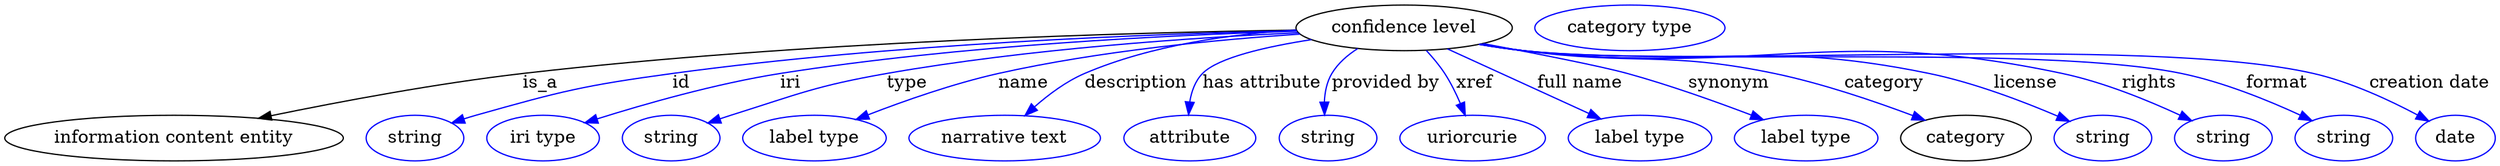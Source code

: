 digraph {
	graph [bb="0,0,1961.4,123"];
	node [label="\N"];
	"confidence level"	[height=0.5,
		label="confidence level",
		pos="1101.2,105",
		width=2.3651];
	"information content entity"	[height=0.5,
		pos="133.24,18",
		width=3.7011];
	"confidence level" -> "information content entity"	[label=is_a,
		lp="423.24,61.5",
		pos="e,200.09,33.602 1016.3,103.22 885.44,101.22 627.03,94.129 409.24,69 341.5,61.184 265.28,46.958 210.13,35.673"];
	id	[color=blue,
		height=0.5,
		label=string,
		pos="323.24,18",
		width=1.0652];
	"confidence level" -> id	[color=blue,
		label=id,
		lp="534.24,61.5",
		pos="e,352.23,29.96 1016.7,102.74 904.45,100.18 700.12,92.427 527.24,69 457.01,59.484 439.45,55.205 371.24,36 368.13,35.126 364.94,34.155 \
361.74,33.133",
		style=solid];
	iri	[color=blue,
		height=0.5,
		label="iri type",
		pos="424.24,18",
		width=1.2277];
	"confidence level" -> iri	[color=blue,
		label=iri,
		lp="621.24,61.5",
		pos="e,457.59,30.063 1017,102.25 919.33,99.235 753.79,91.059 613.24,69 562.3,61.005 505.25,44.89 467.29,33.109",
		style=solid];
	type	[color=blue,
		height=0.5,
		label=string,
		pos="525.24,18",
		width=1.0652];
	"confidence level" -> type	[color=blue,
		label=type,
		lp="710.24,61.5",
		pos="e,554.37,29.809 1017.7,101.17 934.98,97.35 805.11,88.6 694.24,69 648.58,60.928 597.76,44.892 563.88,33.149",
		style=solid];
	name	[color=blue,
		height=0.5,
		label="label type",
		pos="638.24,18",
		width=1.5707];
	"confidence level" -> name	[color=blue,
		label=name,
		lp="802.24,61.5",
		pos="e,671.08,32.785 1019.1,100.08 954.19,95.758 861.59,86.889 782.24,69 747.25,61.112 708.95,47.564 680.65,36.558",
		style=solid];
	description	[color=blue,
		height=0.5,
		label="narrative text",
		pos="788.24,18",
		width=2.0943];
	"confidence level" -> description	[color=blue,
		label=description,
		lp="890.74,61.5",
		pos="e,803.95,35.757 1016.2,103.39 966.14,100.33 902.52,91.639 850.24,69 835.94,62.81 822.22,52.386 811.34,42.652",
		style=solid];
	"has attribute"	[color=blue,
		height=0.5,
		label=attribute,
		pos="933.24,18",
		width=1.4443];
	"confidence level" -> "has attribute"	[color=blue,
		label="has attribute",
		lp="989.24,61.5",
		pos="e,931.84,36.441 1027.7,95.752 992.07,90.235 954.39,81.628 942.24,69 936.48,63.012 933.74,54.658 932.58,46.492",
		style=solid];
	"provided by"	[color=blue,
		height=0.5,
		label=string,
		pos="1041.2,18",
		width=1.0652];
	"confidence level" -> "provided by"	[color=blue,
		label="provided by",
		lp="1086.7,61.5",
		pos="e,1038.5,36.367 1064.5,88.604 1056.6,83.534 1049.1,77.068 1044.2,69 1040.2,62.334 1038.7,54.228 1038.3,46.5",
		style=solid];
	xref	[color=blue,
		height=0.5,
		label=uriorcurie,
		pos="1155.2,18",
		width=1.5887];
	"confidence level" -> xref	[color=blue,
		label=xref,
		lp="1156.7,61.5",
		pos="e,1149.4,35.908 1118.7,87.125 1123.8,81.651 1129.1,75.346 1133.2,69 1138,61.737 1142.1,53.287 1145.5,45.422",
		style=solid];
	"full name"	[color=blue,
		height=0.5,
		label="label type",
		pos="1287.2,18",
		width=1.5707];
	"confidence level" -> "full name"	[color=blue,
		label="full name",
		lp="1239.7,61.5",
		pos="e,1256.1,33.22 1135.4,88.41 1166.8,74.058 1213.4,52.752 1246.7,37.535",
		style=solid];
	synonym	[color=blue,
		height=0.5,
		label="label type",
		pos="1418.2,18",
		width=1.5707];
	"confidence level" -> synonym	[color=blue,
		label=synonym,
		lp="1357.2,61.5",
		pos="e,1384.5,32.522 1163.5,92.601 1205.2,84.782 1256.1,74.807 1277.2,69 1310.6,59.815 1347.5,46.641 1375.1,36.121",
		style=solid];
	category	[height=0.5,
		pos="1544.2,18",
		width=1.4263];
	"confidence level" -> category	[color=blue,
		label=category,
		lp="1479.7,61.5",
		pos="e,1511.8,32.134 1161.5,92.282 1172.7,90.341 1184.3,88.482 1195.2,87 1282.8,75.126 1306.7,87.006 1393.2,69 1430.9,61.164 1472.3,47.057 \
1502.2,35.821",
		style=solid];
	license	[color=blue,
		height=0.5,
		label=string,
		pos="1652.2,18",
		width=1.0652];
	"confidence level" -> license	[color=blue,
		label=license,
		lp="1591.2,61.5",
		pos="e,1625.9,31.262 1160.7,92.101 1172.2,90.142 1184,88.323 1195.2,87 1336.7,70.293 1375.7,97.728 1515.2,69 1550.7,61.701 1589.3,46.964 \
1616.4,35.371",
		style=solid];
	rights	[color=blue,
		height=0.5,
		label=string,
		pos="1747.2,18",
		width=1.0652];
	"confidence level" -> rights	[color=blue,
		label=rights,
		lp="1688.7,61.5",
		pos="e,1722.2,31.733 1160.5,92.018 1172,90.054 1183.9,88.254 1195.2,87 1383.1,66.129 1435.3,108.17 1620.2,69 1652.9,62.078 1688.1,47.615 \
1713.2,36.017",
		style=solid];
	format	[color=blue,
		height=0.5,
		label=string,
		pos="1842.2,18",
		width=1.0652];
	"confidence level" -> format	[color=blue,
		label=format,
		lp="1789.7,61.5",
		pos="e,1817,31.793 1160.2,91.992 1171.8,90.017 1183.9,88.22 1195.2,87 1310,74.699 1601.2,92.326 1714.2,69 1747.2,62.201 1782.7,47.725 \
1807.9,36.091",
		style=solid];
	"creation date"	[color=blue,
		height=0.5,
		label=date,
		pos="1930.2,18",
		width=0.86659];
	"confidence level" -> "creation date"	[color=blue,
		label="creation date",
		lp="1909.7,61.5",
		pos="e,1909.2,31.395 1160.2,91.939 1171.8,89.969 1183.9,88.187 1195.2,87 1333,72.635 1683.2,99.817 1818.2,69 1847.5,62.325 1878.5,47.856 \
1900.4,36.191",
		style=solid];
	"named thing_category"	[color=blue,
		height=0.5,
		label="category type",
		pos="1279.2,105",
		width=2.0762];
}
